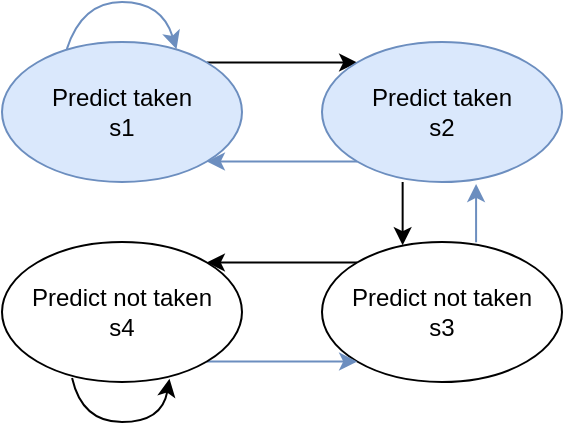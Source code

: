 <mxfile version="15.8.4" type="device"><diagram id="BQvbp9YZly3d5mlc7EEj" name="Page-1"><mxGraphModel dx="484" dy="472" grid="1" gridSize="10" guides="1" tooltips="1" connect="1" arrows="1" fold="1" page="1" pageScale="1" pageWidth="1169" pageHeight="827" math="0" shadow="0"><root><mxCell id="0"/><mxCell id="1" parent="0"/><mxCell id="0wCEO38imUVW5lAat-Or-7" style="edgeStyle=orthogonalEdgeStyle;rounded=0;orthogonalLoop=1;jettySize=auto;html=1;exitX=1;exitY=0;exitDx=0;exitDy=0;entryX=0;entryY=0;entryDx=0;entryDy=0;fontColor=#000000;" edge="1" parent="1" source="0wCEO38imUVW5lAat-Or-1" target="0wCEO38imUVW5lAat-Or-2"><mxGeometry relative="1" as="geometry"/></mxCell><mxCell id="0wCEO38imUVW5lAat-Or-1" value="Predict taken&lt;br&gt;s1" style="ellipse;whiteSpace=wrap;html=1;fillColor=#dae8fc;strokeColor=#6c8ebf;" vertex="1" parent="1"><mxGeometry x="110" y="150" width="120" height="70" as="geometry"/></mxCell><mxCell id="0wCEO38imUVW5lAat-Or-6" style="edgeStyle=orthogonalEdgeStyle;rounded=0;orthogonalLoop=1;jettySize=auto;html=1;exitX=0;exitY=1;exitDx=0;exitDy=0;entryX=1;entryY=1;entryDx=0;entryDy=0;fontColor=#000000;strokeColor=#6C8EBF;" edge="1" parent="1" source="0wCEO38imUVW5lAat-Or-2" target="0wCEO38imUVW5lAat-Or-1"><mxGeometry relative="1" as="geometry"/></mxCell><mxCell id="0wCEO38imUVW5lAat-Or-2" value="Predict taken&lt;br&gt;s2" style="ellipse;whiteSpace=wrap;html=1;fillColor=#dae8fc;strokeColor=#6c8ebf;" vertex="1" parent="1"><mxGeometry x="270" y="150" width="120" height="70" as="geometry"/></mxCell><mxCell id="0wCEO38imUVW5lAat-Or-10" style="edgeStyle=orthogonalEdgeStyle;rounded=0;orthogonalLoop=1;jettySize=auto;html=1;exitX=0;exitY=0;exitDx=0;exitDy=0;entryX=1;entryY=0;entryDx=0;entryDy=0;fontColor=#000000;" edge="1" parent="1" source="0wCEO38imUVW5lAat-Or-3" target="0wCEO38imUVW5lAat-Or-4"><mxGeometry relative="1" as="geometry"/></mxCell><mxCell id="0wCEO38imUVW5lAat-Or-3" value="Predict not taken&lt;br&gt;s3" style="ellipse;whiteSpace=wrap;html=1;" vertex="1" parent="1"><mxGeometry x="270" y="250" width="120" height="70" as="geometry"/></mxCell><mxCell id="0wCEO38imUVW5lAat-Or-12" style="edgeStyle=orthogonalEdgeStyle;rounded=0;orthogonalLoop=1;jettySize=auto;html=1;exitX=1;exitY=1;exitDx=0;exitDy=0;entryX=0;entryY=1;entryDx=0;entryDy=0;fontColor=#000000;strokeColor=#6C8EBF;" edge="1" parent="1" source="0wCEO38imUVW5lAat-Or-4" target="0wCEO38imUVW5lAat-Or-3"><mxGeometry relative="1" as="geometry"/></mxCell><mxCell id="0wCEO38imUVW5lAat-Or-4" value="Predict not taken&lt;br&gt;s4" style="ellipse;whiteSpace=wrap;html=1;" vertex="1" parent="1"><mxGeometry x="110" y="250" width="120" height="70" as="geometry"/></mxCell><mxCell id="0wCEO38imUVW5lAat-Or-9" value="" style="endArrow=classic;html=1;rounded=0;fontColor=#000000;entryX=0.336;entryY=0.023;entryDx=0;entryDy=0;entryPerimeter=0;exitX=0.336;exitY=1;exitDx=0;exitDy=0;exitPerimeter=0;" edge="1" parent="1" source="0wCEO38imUVW5lAat-Or-2" target="0wCEO38imUVW5lAat-Or-3"><mxGeometry width="50" height="50" relative="1" as="geometry"><mxPoint x="270" y="260" as="sourcePoint"/><mxPoint x="320" y="210" as="targetPoint"/></mxGeometry></mxCell><mxCell id="0wCEO38imUVW5lAat-Or-11" value="" style="endArrow=classic;html=1;rounded=0;fontColor=#000000;strokeColor=#6C8EBF;exitX=0.642;exitY=0.002;exitDx=0;exitDy=0;exitPerimeter=0;entryX=0.642;entryY=1.014;entryDx=0;entryDy=0;entryPerimeter=0;" edge="1" parent="1" source="0wCEO38imUVW5lAat-Or-3" target="0wCEO38imUVW5lAat-Or-2"><mxGeometry width="50" height="50" relative="1" as="geometry"><mxPoint x="240" y="280" as="sourcePoint"/><mxPoint x="290" y="230" as="targetPoint"/></mxGeometry></mxCell><mxCell id="0wCEO38imUVW5lAat-Or-13" value="" style="curved=1;endArrow=classic;html=1;rounded=0;fontColor=#000000;strokeColor=#6C8EBF;exitX=0.27;exitY=0.051;exitDx=0;exitDy=0;exitPerimeter=0;entryX=0.727;entryY=0.051;entryDx=0;entryDy=0;entryPerimeter=0;" edge="1" parent="1" source="0wCEO38imUVW5lAat-Or-1" target="0wCEO38imUVW5lAat-Or-1"><mxGeometry width="50" height="50" relative="1" as="geometry"><mxPoint x="170" y="120" as="sourcePoint"/><mxPoint x="220" y="70" as="targetPoint"/><Array as="points"><mxPoint x="150" y="130"/><mxPoint x="190" y="130"/></Array></mxGeometry></mxCell><mxCell id="0wCEO38imUVW5lAat-Or-16" value="" style="curved=1;endArrow=classic;html=1;rounded=0;fontColor=#000000;strokeColor=#000000;entryX=0.698;entryY=0.977;entryDx=0;entryDy=0;entryPerimeter=0;exitX=0.292;exitY=0.971;exitDx=0;exitDy=0;exitPerimeter=0;" edge="1" parent="1" source="0wCEO38imUVW5lAat-Or-4" target="0wCEO38imUVW5lAat-Or-4"><mxGeometry width="50" height="50" relative="1" as="geometry"><mxPoint x="110" y="360" as="sourcePoint"/><mxPoint x="195" y="360" as="targetPoint"/><Array as="points"><mxPoint x="150" y="340"/><mxPoint x="190" y="340"/></Array></mxGeometry></mxCell></root></mxGraphModel></diagram></mxfile>